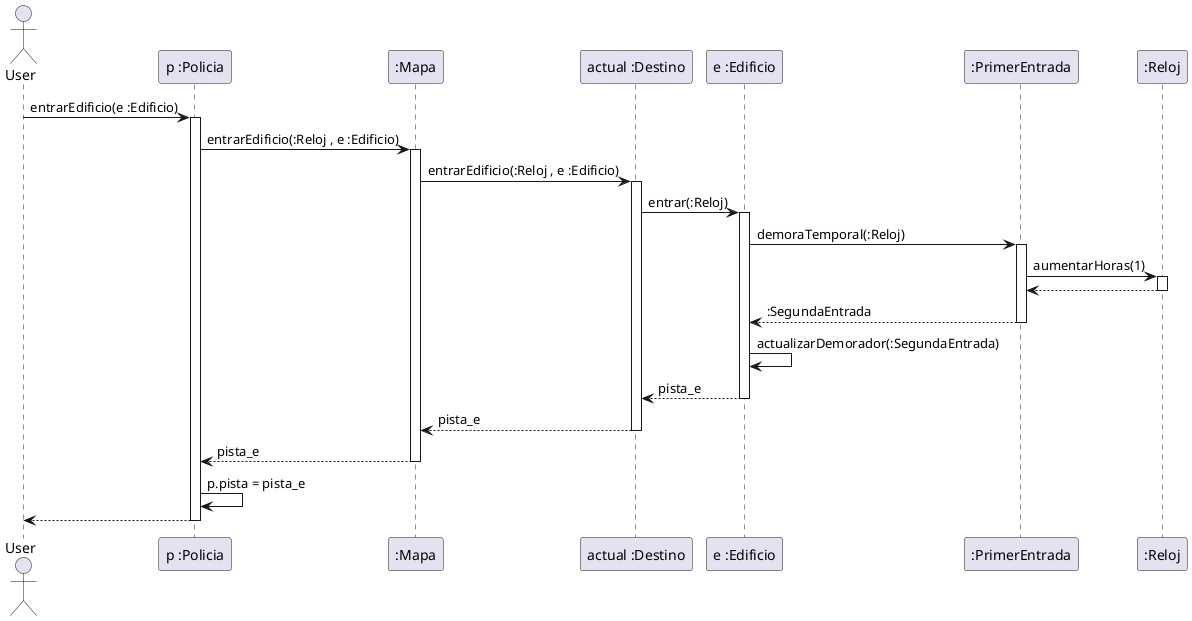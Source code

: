 @startuml

Actor User

User -> "p :Policia" : entrarEdificio(e :Edificio)
Activate "p :Policia"

"p :Policia" -> ":Mapa" : entrarEdificio(:Reloj , e :Edificio)
activate ":Mapa"

":Mapa" -> "actual :Destino" : entrarEdificio(:Reloj , e :Edificio)
activate "actual :Destino"

"actual :Destino" -> "e :Edificio" : entrar(:Reloj)
activate "e :Edificio"

"e :Edificio" -> ":PrimerEntrada" : demoraTemporal(:Reloj)
activate ":PrimerEntrada"

":PrimerEntrada" -> ":Reloj" : aumentarHoras(1)
activate ":Reloj"

":Reloj" --> ":PrimerEntrada"
deactivate ":Reloj"

":PrimerEntrada" --> "e :Edificio" : :SegundaEntrada
deactivate ":PrimerEntrada"

"e :Edificio" -> "e :Edificio" : actualizarDemorador(:SegundaEntrada)

"e :Edificio" --> "actual :Destino" : pista_e
deactivate "e :Edificio"

"actual :Destino" --> ":Mapa" : pista_e
deactivate "actual :Destino"

":Mapa" --> "p :Policia" : pista_e
deactivate ":Mapa"

"p :Policia" -> "p :Policia": p.pista = pista_e

"p :Policia" --> User
deactivate "p :Policia"

@enduml